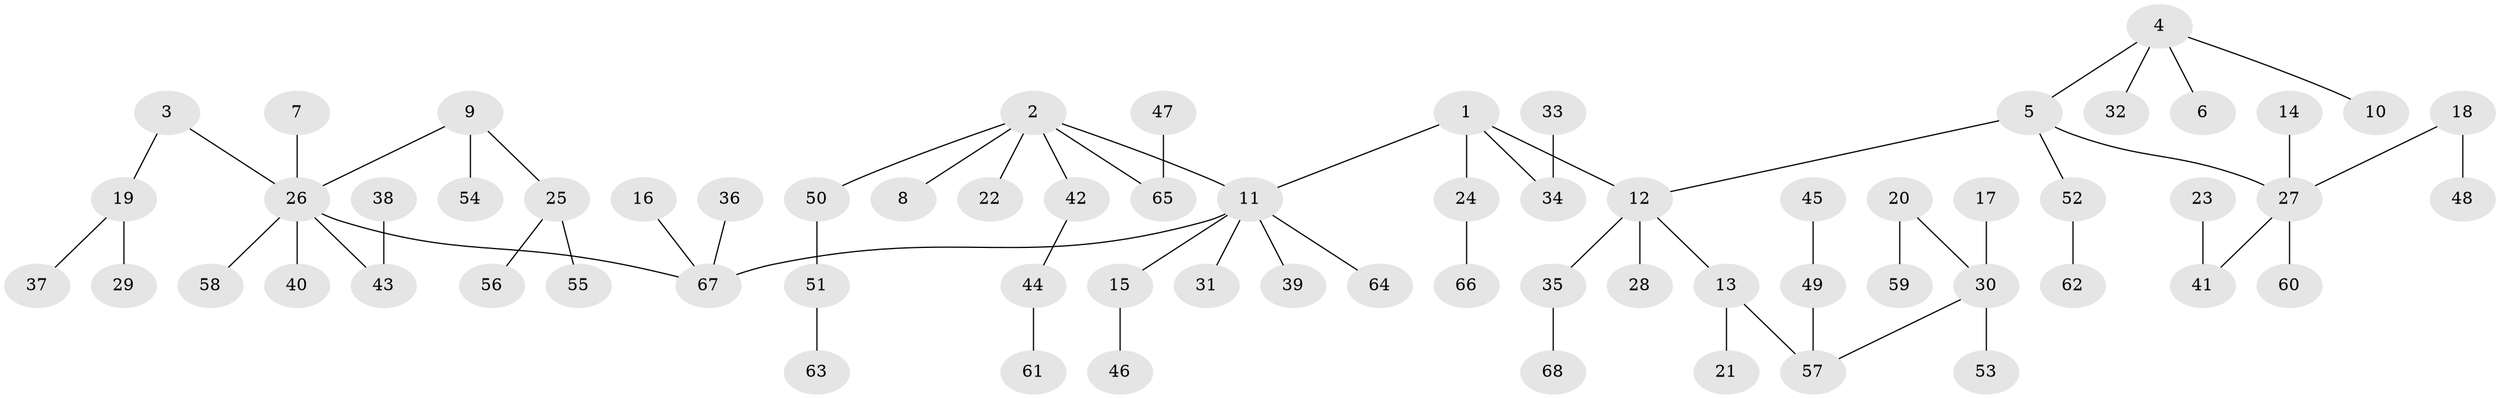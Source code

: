 // original degree distribution, {4: 0.044642857142857144, 6: 0.03571428571428571, 2: 0.23214285714285715, 5: 0.03571428571428571, 8: 0.008928571428571428, 3: 0.11607142857142858, 1: 0.5267857142857143}
// Generated by graph-tools (version 1.1) at 2025/37/03/04/25 23:37:19]
// undirected, 68 vertices, 67 edges
graph export_dot {
  node [color=gray90,style=filled];
  1;
  2;
  3;
  4;
  5;
  6;
  7;
  8;
  9;
  10;
  11;
  12;
  13;
  14;
  15;
  16;
  17;
  18;
  19;
  20;
  21;
  22;
  23;
  24;
  25;
  26;
  27;
  28;
  29;
  30;
  31;
  32;
  33;
  34;
  35;
  36;
  37;
  38;
  39;
  40;
  41;
  42;
  43;
  44;
  45;
  46;
  47;
  48;
  49;
  50;
  51;
  52;
  53;
  54;
  55;
  56;
  57;
  58;
  59;
  60;
  61;
  62;
  63;
  64;
  65;
  66;
  67;
  68;
  1 -- 11 [weight=1.0];
  1 -- 12 [weight=1.0];
  1 -- 24 [weight=1.0];
  1 -- 34 [weight=1.0];
  2 -- 8 [weight=1.0];
  2 -- 11 [weight=1.0];
  2 -- 22 [weight=1.0];
  2 -- 42 [weight=1.0];
  2 -- 50 [weight=1.0];
  2 -- 65 [weight=1.0];
  3 -- 19 [weight=1.0];
  3 -- 26 [weight=1.0];
  4 -- 5 [weight=1.0];
  4 -- 6 [weight=1.0];
  4 -- 10 [weight=1.0];
  4 -- 32 [weight=1.0];
  5 -- 12 [weight=1.0];
  5 -- 27 [weight=1.0];
  5 -- 52 [weight=1.0];
  7 -- 26 [weight=1.0];
  9 -- 25 [weight=1.0];
  9 -- 26 [weight=1.0];
  9 -- 54 [weight=1.0];
  11 -- 15 [weight=1.0];
  11 -- 31 [weight=1.0];
  11 -- 39 [weight=1.0];
  11 -- 64 [weight=1.0];
  11 -- 67 [weight=1.0];
  12 -- 13 [weight=1.0];
  12 -- 28 [weight=1.0];
  12 -- 35 [weight=1.0];
  13 -- 21 [weight=1.0];
  13 -- 57 [weight=1.0];
  14 -- 27 [weight=1.0];
  15 -- 46 [weight=1.0];
  16 -- 67 [weight=1.0];
  17 -- 30 [weight=1.0];
  18 -- 27 [weight=1.0];
  18 -- 48 [weight=1.0];
  19 -- 29 [weight=1.0];
  19 -- 37 [weight=1.0];
  20 -- 30 [weight=1.0];
  20 -- 59 [weight=1.0];
  23 -- 41 [weight=1.0];
  24 -- 66 [weight=1.0];
  25 -- 55 [weight=1.0];
  25 -- 56 [weight=1.0];
  26 -- 40 [weight=1.0];
  26 -- 43 [weight=1.0];
  26 -- 58 [weight=1.0];
  26 -- 67 [weight=1.0];
  27 -- 41 [weight=1.0];
  27 -- 60 [weight=1.0];
  30 -- 53 [weight=1.0];
  30 -- 57 [weight=1.0];
  33 -- 34 [weight=1.0];
  35 -- 68 [weight=1.0];
  36 -- 67 [weight=1.0];
  38 -- 43 [weight=1.0];
  42 -- 44 [weight=1.0];
  44 -- 61 [weight=1.0];
  45 -- 49 [weight=1.0];
  47 -- 65 [weight=1.0];
  49 -- 57 [weight=1.0];
  50 -- 51 [weight=1.0];
  51 -- 63 [weight=1.0];
  52 -- 62 [weight=1.0];
}

